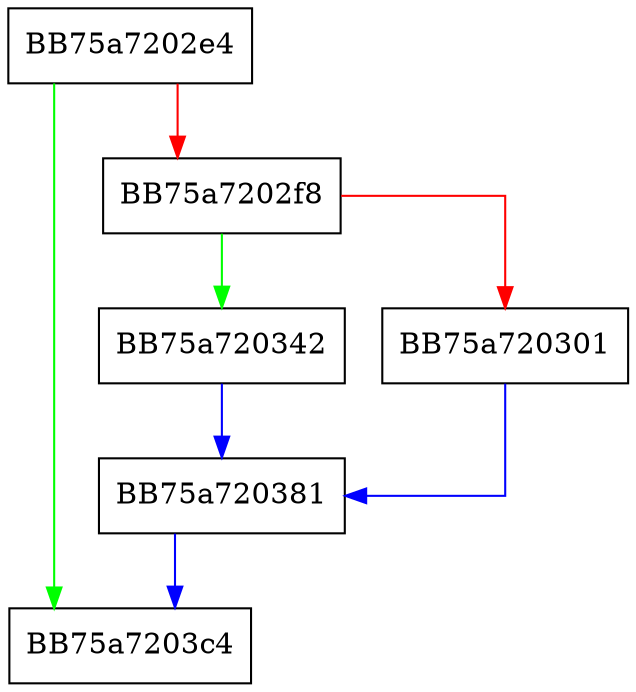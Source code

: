 digraph sqlite3MutexInit {
  node [shape="box"];
  graph [splines=ortho];
  BB75a7202e4 -> BB75a7203c4 [color="green"];
  BB75a7202e4 -> BB75a7202f8 [color="red"];
  BB75a7202f8 -> BB75a720342 [color="green"];
  BB75a7202f8 -> BB75a720301 [color="red"];
  BB75a720301 -> BB75a720381 [color="blue"];
  BB75a720342 -> BB75a720381 [color="blue"];
  BB75a720381 -> BB75a7203c4 [color="blue"];
}
